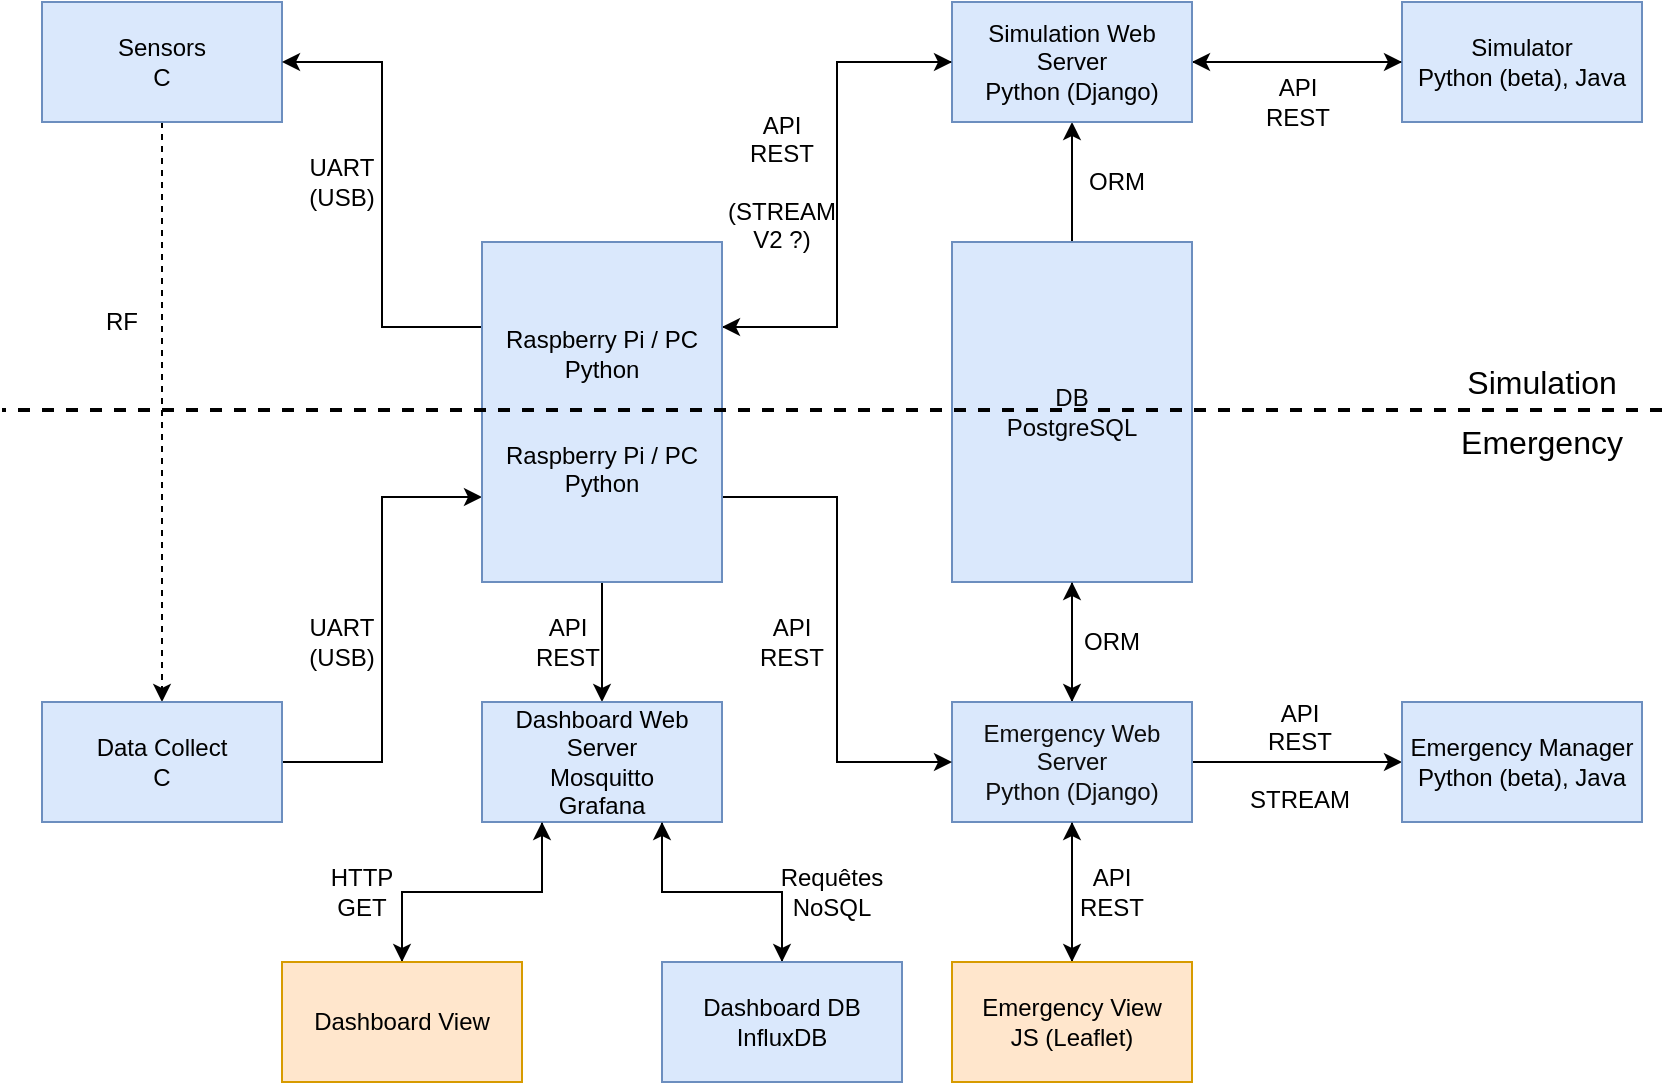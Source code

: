 <mxfile version="12.4.2" type="device" pages="1"><diagram id="MbwqEHukqG4V0eYiKK4b" name="Page-1"><mxGraphModel dx="1186" dy="875" grid="1" gridSize="10" guides="1" tooltips="1" connect="1" arrows="1" fold="1" page="1" pageScale="1" pageWidth="850" pageHeight="1100" math="0" shadow="0"><root><mxCell id="0"/><mxCell id="1" parent="0"/><mxCell id="P2sJHOD4gCiqHtTyv8vV-27" style="edgeStyle=orthogonalEdgeStyle;rounded=0;orthogonalLoop=1;jettySize=auto;html=1;exitX=0.5;exitY=1;exitDx=0;exitDy=0;entryX=0.5;entryY=0;entryDx=0;entryDy=0;dashed=1;labelBorderColor=none;" parent="1" source="P2sJHOD4gCiqHtTyv8vV-2" target="P2sJHOD4gCiqHtTyv8vV-7" edge="1"><mxGeometry relative="1" as="geometry"/></mxCell><mxCell id="P2sJHOD4gCiqHtTyv8vV-2" value="&lt;div&gt;Sensors&lt;/div&gt;&lt;div&gt;C&lt;/div&gt;" style="rounded=0;whiteSpace=wrap;html=1;fillColor=#dae8fc;strokeColor=#6c8ebf;labelBorderColor=none;fontColor=#000000;" parent="1" vertex="1"><mxGeometry x="30" y="230" width="120" height="60" as="geometry"/></mxCell><mxCell id="P2sJHOD4gCiqHtTyv8vV-20" style="edgeStyle=orthogonalEdgeStyle;rounded=0;orthogonalLoop=1;jettySize=auto;html=1;exitX=0;exitY=0.5;exitDx=0;exitDy=0;entryX=1;entryY=0.5;entryDx=0;entryDy=0;labelBorderColor=none;" parent="1" source="P2sJHOD4gCiqHtTyv8vV-3" target="P2sJHOD4gCiqHtTyv8vV-4" edge="1"><mxGeometry relative="1" as="geometry"/></mxCell><mxCell id="P2sJHOD4gCiqHtTyv8vV-3" value="&lt;div&gt;Simulator&lt;/div&gt;&lt;div&gt;Python (beta), Java&lt;/div&gt;" style="rounded=0;whiteSpace=wrap;html=1;fillColor=#dae8fc;strokeColor=#6c8ebf;labelBorderColor=none;fontColor=#000000;" parent="1" vertex="1"><mxGeometry x="710" y="230" width="120" height="60" as="geometry"/></mxCell><mxCell id="P2sJHOD4gCiqHtTyv8vV-21" style="edgeStyle=orthogonalEdgeStyle;rounded=0;orthogonalLoop=1;jettySize=auto;html=1;exitX=0.5;exitY=1;exitDx=0;exitDy=0;entryX=0.5;entryY=0;entryDx=0;entryDy=0;labelBorderColor=none;startArrow=classic;startFill=1;endArrow=none;endFill=0;" parent="1" source="P2sJHOD4gCiqHtTyv8vV-4" target="P2sJHOD4gCiqHtTyv8vV-5" edge="1"><mxGeometry relative="1" as="geometry"/></mxCell><mxCell id="P2sJHOD4gCiqHtTyv8vV-44" style="edgeStyle=orthogonalEdgeStyle;rounded=0;orthogonalLoop=1;jettySize=auto;html=1;exitX=1;exitY=0.5;exitDx=0;exitDy=0;entryX=0;entryY=0.5;entryDx=0;entryDy=0;labelBorderColor=none;" parent="1" source="P2sJHOD4gCiqHtTyv8vV-4" target="P2sJHOD4gCiqHtTyv8vV-3" edge="1"><mxGeometry relative="1" as="geometry"/></mxCell><mxCell id="P2sJHOD4gCiqHtTyv8vV-69" style="edgeStyle=orthogonalEdgeStyle;rounded=0;orthogonalLoop=1;jettySize=auto;html=1;exitX=0;exitY=0.5;exitDx=0;exitDy=0;entryX=1;entryY=0.25;entryDx=0;entryDy=0;strokeWidth=1;labelBorderColor=none;" parent="1" source="P2sJHOD4gCiqHtTyv8vV-4" target="P2sJHOD4gCiqHtTyv8vV-9" edge="1"><mxGeometry relative="1" as="geometry"/></mxCell><mxCell id="P2sJHOD4gCiqHtTyv8vV-4" value="&lt;div&gt;Simulation Web Server&lt;/div&gt;&lt;div&gt;Python (Django)&lt;/div&gt;" style="rounded=0;whiteSpace=wrap;html=1;fillColor=#dae8fc;strokeColor=#6c8ebf;labelBorderColor=none;fontColor=#000000;" parent="1" vertex="1"><mxGeometry x="485" y="230" width="120" height="60" as="geometry"/></mxCell><mxCell id="P2sJHOD4gCiqHtTyv8vV-24" style="edgeStyle=orthogonalEdgeStyle;rounded=0;orthogonalLoop=1;jettySize=auto;html=1;exitX=0.5;exitY=1;exitDx=0;exitDy=0;entryX=0.5;entryY=0;entryDx=0;entryDy=0;labelBorderColor=none;" parent="1" source="P2sJHOD4gCiqHtTyv8vV-5" target="P2sJHOD4gCiqHtTyv8vV-6" edge="1"><mxGeometry relative="1" as="geometry"/></mxCell><mxCell id="P2sJHOD4gCiqHtTyv8vV-5" value="&lt;div&gt;&lt;br&gt;&lt;/div&gt;&lt;div&gt;DB&lt;/div&gt;&lt;div&gt;PostgreSQL&lt;/div&gt;&lt;div&gt;&lt;br&gt;&lt;/div&gt;" style="rounded=0;whiteSpace=wrap;html=1;fillColor=#dae8fc;strokeColor=#6c8ebf;labelBorderColor=none;fontColor=#050505;" parent="1" vertex="1"><mxGeometry x="485" y="350" width="120" height="170" as="geometry"/></mxCell><mxCell id="P2sJHOD4gCiqHtTyv8vV-25" style="edgeStyle=orthogonalEdgeStyle;rounded=0;orthogonalLoop=1;jettySize=auto;html=1;exitX=0.5;exitY=0;exitDx=0;exitDy=0;entryX=0.5;entryY=1;entryDx=0;entryDy=0;labelBorderColor=none;" parent="1" source="P2sJHOD4gCiqHtTyv8vV-6" target="P2sJHOD4gCiqHtTyv8vV-5" edge="1"><mxGeometry relative="1" as="geometry"/></mxCell><mxCell id="P2sJHOD4gCiqHtTyv8vV-29" style="edgeStyle=orthogonalEdgeStyle;rounded=0;orthogonalLoop=1;jettySize=auto;html=1;exitX=0.5;exitY=1;exitDx=0;exitDy=0;entryX=0.5;entryY=0;entryDx=0;entryDy=0;labelBorderColor=none;" parent="1" source="P2sJHOD4gCiqHtTyv8vV-6" target="P2sJHOD4gCiqHtTyv8vV-11" edge="1"><mxGeometry relative="1" as="geometry"/></mxCell><mxCell id="P2sJHOD4gCiqHtTyv8vV-43" style="edgeStyle=orthogonalEdgeStyle;rounded=0;orthogonalLoop=1;jettySize=auto;html=1;exitX=1;exitY=0.5;exitDx=0;exitDy=0;entryX=0;entryY=0.5;entryDx=0;entryDy=0;labelBorderColor=none;" parent="1" source="P2sJHOD4gCiqHtTyv8vV-6" target="P2sJHOD4gCiqHtTyv8vV-10" edge="1"><mxGeometry relative="1" as="geometry"/></mxCell><mxCell id="P2sJHOD4gCiqHtTyv8vV-6" value="&lt;div&gt;Emergency Web Server&lt;/div&gt;&lt;div&gt;Python (Django)&lt;/div&gt;" style="rounded=0;whiteSpace=wrap;html=1;fillColor=#dae8fc;strokeColor=#6c8ebf;labelBorderColor=none;fontColor=#0D0D0D;" parent="1" vertex="1"><mxGeometry x="485" y="580" width="120" height="60" as="geometry"/></mxCell><mxCell id="P2sJHOD4gCiqHtTyv8vV-14" style="edgeStyle=orthogonalEdgeStyle;rounded=0;orthogonalLoop=1;jettySize=auto;html=1;exitX=1;exitY=0.5;exitDx=0;exitDy=0;entryX=0;entryY=0.75;entryDx=0;entryDy=0;labelBorderColor=none;" parent="1" source="P2sJHOD4gCiqHtTyv8vV-7" target="P2sJHOD4gCiqHtTyv8vV-9" edge="1"><mxGeometry relative="1" as="geometry"/></mxCell><mxCell id="P2sJHOD4gCiqHtTyv8vV-7" value="&lt;div&gt;Data Collect&lt;/div&gt;&lt;div&gt;C&lt;/div&gt;" style="rounded=0;whiteSpace=wrap;html=1;fillColor=#dae8fc;strokeColor=#6c8ebf;labelBorderColor=none;fontColor=#000000;" parent="1" vertex="1"><mxGeometry x="30" y="580" width="120" height="60" as="geometry"/></mxCell><mxCell id="P2sJHOD4gCiqHtTyv8vV-28" style="edgeStyle=orthogonalEdgeStyle;rounded=0;orthogonalLoop=1;jettySize=auto;html=1;exitX=0;exitY=0.25;exitDx=0;exitDy=0;entryX=1;entryY=0.5;entryDx=0;entryDy=0;labelBorderColor=none;" parent="1" source="P2sJHOD4gCiqHtTyv8vV-9" target="P2sJHOD4gCiqHtTyv8vV-2" edge="1"><mxGeometry relative="1" as="geometry"/></mxCell><mxCell id="P2sJHOD4gCiqHtTyv8vV-31" style="edgeStyle=orthogonalEdgeStyle;rounded=0;orthogonalLoop=1;jettySize=auto;html=1;exitX=1;exitY=0.75;exitDx=0;exitDy=0;entryX=0;entryY=0.5;entryDx=0;entryDy=0;labelBorderColor=none;" parent="1" source="P2sJHOD4gCiqHtTyv8vV-9" target="P2sJHOD4gCiqHtTyv8vV-6" edge="1"><mxGeometry relative="1" as="geometry"/></mxCell><mxCell id="P2sJHOD4gCiqHtTyv8vV-35" style="edgeStyle=orthogonalEdgeStyle;rounded=0;orthogonalLoop=1;jettySize=auto;html=1;exitX=0.5;exitY=1;exitDx=0;exitDy=0;entryX=0.5;entryY=0;entryDx=0;entryDy=0;labelBorderColor=none;" parent="1" source="P2sJHOD4gCiqHtTyv8vV-9" target="P2sJHOD4gCiqHtTyv8vV-12" edge="1"><mxGeometry relative="1" as="geometry"/></mxCell><mxCell id="P2sJHOD4gCiqHtTyv8vV-68" style="edgeStyle=orthogonalEdgeStyle;rounded=0;orthogonalLoop=1;jettySize=auto;html=1;exitX=1;exitY=0.25;exitDx=0;exitDy=0;entryX=0;entryY=0.5;entryDx=0;entryDy=0;strokeWidth=1;labelBorderColor=none;" parent="1" source="P2sJHOD4gCiqHtTyv8vV-9" target="P2sJHOD4gCiqHtTyv8vV-4" edge="1"><mxGeometry relative="1" as="geometry"/></mxCell><mxCell id="P2sJHOD4gCiqHtTyv8vV-9" value="&lt;div&gt;Raspberry Pi / PC&lt;/div&gt;&lt;div&gt;Python&lt;/div&gt;&lt;div&gt;&lt;br&gt;&lt;/div&gt;&lt;div&gt;&lt;br&gt;&lt;/div&gt;&lt;div&gt;Raspberry Pi / PC&lt;/div&gt;&lt;div&gt;Python&lt;br&gt;&lt;/div&gt;" style="rounded=0;whiteSpace=wrap;html=1;fillColor=#dae8fc;strokeColor=#6c8ebf;labelBorderColor=none;fontColor=#000000;" parent="1" vertex="1"><mxGeometry x="250" y="350" width="120" height="170" as="geometry"/></mxCell><mxCell id="P2sJHOD4gCiqHtTyv8vV-10" value="&lt;div&gt;Emergency Manager&lt;/div&gt;&lt;div&gt;Python (beta), Java&lt;br&gt;&lt;/div&gt;" style="rounded=0;whiteSpace=wrap;html=1;fillColor=#dae8fc;strokeColor=#6c8ebf;labelBorderColor=none;fontColor=#000000;" parent="1" vertex="1"><mxGeometry x="710" y="580" width="120" height="60" as="geometry"/></mxCell><mxCell id="P2sJHOD4gCiqHtTyv8vV-30" style="edgeStyle=orthogonalEdgeStyle;rounded=0;orthogonalLoop=1;jettySize=auto;html=1;exitX=0.5;exitY=0;exitDx=0;exitDy=0;entryX=0.5;entryY=1;entryDx=0;entryDy=0;labelBorderColor=none;" parent="1" source="P2sJHOD4gCiqHtTyv8vV-11" target="P2sJHOD4gCiqHtTyv8vV-6" edge="1"><mxGeometry relative="1" as="geometry"/></mxCell><mxCell id="P2sJHOD4gCiqHtTyv8vV-11" value="&lt;div&gt;Emergency View&lt;/div&gt;&lt;div&gt;JS (Leaflet)&lt;br&gt;&lt;/div&gt;" style="rounded=0;whiteSpace=wrap;html=1;fillColor=#ffe6cc;strokeColor=#d79b00;labelBorderColor=none;fontColor=#000000;" parent="1" vertex="1"><mxGeometry x="485" y="710" width="120" height="60" as="geometry"/></mxCell><mxCell id="P2sJHOD4gCiqHtTyv8vV-37" style="edgeStyle=orthogonalEdgeStyle;rounded=0;orthogonalLoop=1;jettySize=auto;html=1;exitX=0.25;exitY=1;exitDx=0;exitDy=0;entryX=0.5;entryY=0;entryDx=0;entryDy=0;labelBorderColor=none;" parent="1" source="P2sJHOD4gCiqHtTyv8vV-12" target="P2sJHOD4gCiqHtTyv8vV-36" edge="1"><mxGeometry relative="1" as="geometry"/></mxCell><mxCell id="P2sJHOD4gCiqHtTyv8vV-40" style="edgeStyle=orthogonalEdgeStyle;rounded=0;orthogonalLoop=1;jettySize=auto;html=1;exitX=0.75;exitY=1;exitDx=0;exitDy=0;entryX=0.5;entryY=0;entryDx=0;entryDy=0;labelBorderColor=none;" parent="1" source="P2sJHOD4gCiqHtTyv8vV-12" target="P2sJHOD4gCiqHtTyv8vV-39" edge="1"><mxGeometry relative="1" as="geometry"/></mxCell><mxCell id="P2sJHOD4gCiqHtTyv8vV-12" value="&lt;div&gt;Dashboard Web Server&lt;/div&gt;&lt;div&gt;Mosquitto&lt;/div&gt;&lt;div&gt;Grafana&lt;/div&gt;" style="rounded=0;whiteSpace=wrap;html=1;fillColor=#dae8fc;strokeColor=#6c8ebf;labelBorderColor=none;fontColor=#000000;" parent="1" vertex="1"><mxGeometry x="250" y="580" width="120" height="60" as="geometry"/></mxCell><mxCell id="P2sJHOD4gCiqHtTyv8vV-42" style="edgeStyle=orthogonalEdgeStyle;rounded=0;orthogonalLoop=1;jettySize=auto;html=1;exitX=0.5;exitY=0;exitDx=0;exitDy=0;entryX=0.25;entryY=1;entryDx=0;entryDy=0;labelBorderColor=none;" parent="1" source="P2sJHOD4gCiqHtTyv8vV-36" target="P2sJHOD4gCiqHtTyv8vV-12" edge="1"><mxGeometry relative="1" as="geometry"/></mxCell><mxCell id="P2sJHOD4gCiqHtTyv8vV-36" value="&lt;div&gt;Dashboard View&lt;/div&gt;" style="rounded=0;whiteSpace=wrap;html=1;fillColor=#ffe6cc;strokeColor=#d79b00;labelBorderColor=none;fontColor=#000000;" parent="1" vertex="1"><mxGeometry x="150" y="710" width="120" height="60" as="geometry"/></mxCell><mxCell id="P2sJHOD4gCiqHtTyv8vV-41" style="edgeStyle=orthogonalEdgeStyle;rounded=0;orthogonalLoop=1;jettySize=auto;html=1;exitX=0.5;exitY=0;exitDx=0;exitDy=0;entryX=0.75;entryY=1;entryDx=0;entryDy=0;labelBorderColor=none;" parent="1" source="P2sJHOD4gCiqHtTyv8vV-39" target="P2sJHOD4gCiqHtTyv8vV-12" edge="1"><mxGeometry relative="1" as="geometry"/></mxCell><mxCell id="P2sJHOD4gCiqHtTyv8vV-39" value="&lt;div&gt;Dashboard DB&lt;/div&gt;&lt;div&gt;InfluxDB&lt;/div&gt;" style="rounded=0;whiteSpace=wrap;html=1;fillColor=#dae8fc;strokeColor=#6c8ebf;labelBorderColor=none;fontColor=#000000;" parent="1" vertex="1"><mxGeometry x="340" y="710" width="120" height="60" as="geometry"/></mxCell><mxCell id="P2sJHOD4gCiqHtTyv8vV-46" value="&lt;div&gt;API &lt;br&gt;&lt;/div&gt;&lt;div&gt;REST&lt;/div&gt;" style="text;html=1;strokeColor=none;fillColor=none;align=center;verticalAlign=middle;whiteSpace=wrap;rounded=0;labelBorderColor=none;" parent="1" vertex="1"><mxGeometry x="637.5" y="270" width="40" height="20" as="geometry"/></mxCell><mxCell id="P2sJHOD4gCiqHtTyv8vV-48" value="&lt;div&gt;RF&lt;/div&gt;" style="text;html=1;strokeColor=none;fillColor=none;align=center;verticalAlign=middle;whiteSpace=wrap;rounded=0;labelBorderColor=none;" parent="1" vertex="1"><mxGeometry x="50" y="380" width="40" height="20" as="geometry"/></mxCell><mxCell id="P2sJHOD4gCiqHtTyv8vV-49" value="&lt;div&gt;ORM&lt;/div&gt;" style="text;html=1;strokeColor=none;fillColor=none;align=center;verticalAlign=middle;whiteSpace=wrap;rounded=0;labelBorderColor=none;" parent="1" vertex="1"><mxGeometry x="550" y="310" width="35" height="20" as="geometry"/></mxCell><mxCell id="P2sJHOD4gCiqHtTyv8vV-50" value="&lt;div&gt;ORM&lt;/div&gt;" style="text;html=1;strokeColor=none;fillColor=none;align=center;verticalAlign=middle;whiteSpace=wrap;rounded=0;labelBorderColor=none;" parent="1" vertex="1"><mxGeometry x="545" y="540" width="40" height="20" as="geometry"/></mxCell><mxCell id="P2sJHOD4gCiqHtTyv8vV-52" value="&lt;div&gt;API &lt;br&gt;&lt;/div&gt;&lt;div&gt;REST&lt;/div&gt;" style="text;html=1;strokeColor=none;fillColor=none;align=center;verticalAlign=middle;whiteSpace=wrap;rounded=0;labelBorderColor=none;" parent="1" vertex="1"><mxGeometry x="545" y="665" width="40" height="20" as="geometry"/></mxCell><mxCell id="P2sJHOD4gCiqHtTyv8vV-54" value="&lt;div&gt;UART (USB)&lt;/div&gt;" style="text;html=1;strokeColor=none;fillColor=none;align=center;verticalAlign=middle;whiteSpace=wrap;rounded=0;labelBorderColor=none;" parent="1" vertex="1"><mxGeometry x="160" y="310" width="40" height="20" as="geometry"/></mxCell><mxCell id="P2sJHOD4gCiqHtTyv8vV-55" value="&lt;div&gt;UART (USB)&lt;/div&gt;" style="text;html=1;strokeColor=none;fillColor=none;align=center;verticalAlign=middle;whiteSpace=wrap;rounded=0;labelBorderColor=none;" parent="1" vertex="1"><mxGeometry x="160" y="540" width="40" height="20" as="geometry"/></mxCell><mxCell id="P2sJHOD4gCiqHtTyv8vV-57" value="&lt;div&gt;API &lt;br&gt;&lt;/div&gt;&lt;div&gt;REST&lt;/div&gt;" style="text;html=1;strokeColor=none;fillColor=none;align=center;verticalAlign=middle;whiteSpace=wrap;rounded=0;labelBorderColor=none;" parent="1" vertex="1"><mxGeometry x="385" y="540" width="40" height="20" as="geometry"/></mxCell><mxCell id="P2sJHOD4gCiqHtTyv8vV-58" value="&lt;div&gt;API &lt;br&gt;&lt;/div&gt;&lt;div&gt;REST&lt;/div&gt;&lt;div&gt;&lt;br&gt;&lt;/div&gt;&lt;div&gt;(STREAM V2 ?)&lt;/div&gt;" style="text;html=1;strokeColor=none;fillColor=none;align=center;verticalAlign=middle;whiteSpace=wrap;rounded=0;labelBorderColor=none;" parent="1" vertex="1"><mxGeometry x="380" y="310" width="40" height="20" as="geometry"/></mxCell><mxCell id="P2sJHOD4gCiqHtTyv8vV-59" value="&lt;div&gt;API &lt;br&gt;&lt;/div&gt;&lt;div&gt;REST&lt;/div&gt;" style="text;html=1;strokeColor=none;fillColor=none;align=center;verticalAlign=middle;whiteSpace=wrap;rounded=0;labelBorderColor=none;" parent="1" vertex="1"><mxGeometry x="272.5" y="540" width="40" height="20" as="geometry"/></mxCell><mxCell id="P2sJHOD4gCiqHtTyv8vV-60" value="&lt;div&gt;HTTP GET&lt;/div&gt;" style="text;html=1;strokeColor=none;fillColor=none;align=center;verticalAlign=middle;whiteSpace=wrap;rounded=0;labelBorderColor=none;" parent="1" vertex="1"><mxGeometry x="170" y="665" width="40" height="20" as="geometry"/></mxCell><mxCell id="P2sJHOD4gCiqHtTyv8vV-61" value="&lt;div&gt;Requêtes NoSQL&lt;/div&gt;" style="text;html=1;strokeColor=none;fillColor=none;align=center;verticalAlign=middle;whiteSpace=wrap;rounded=0;labelBorderColor=none;" parent="1" vertex="1"><mxGeometry x="405" y="665" width="40" height="20" as="geometry"/></mxCell><mxCell id="P2sJHOD4gCiqHtTyv8vV-62" value="" style="endArrow=none;dashed=1;html=1;strokeWidth=2;labelBorderColor=none;fontColor=#080808;" parent="1" edge="1"><mxGeometry width="50" height="50" relative="1" as="geometry"><mxPoint x="840" y="434" as="sourcePoint"/><mxPoint x="10" y="434" as="targetPoint"/></mxGeometry></mxCell><mxCell id="P2sJHOD4gCiqHtTyv8vV-65" value="&lt;div style=&quot;font-size: 16px&quot;&gt;&lt;font style=&quot;font-size: 16px&quot;&gt;Simulation&lt;/font&gt;&lt;/div&gt;" style="text;html=1;strokeColor=none;fillColor=none;align=center;verticalAlign=middle;whiteSpace=wrap;rounded=0;labelBorderColor=none;" parent="1" vertex="1"><mxGeometry x="760" y="410" width="40" height="20" as="geometry"/></mxCell><mxCell id="P2sJHOD4gCiqHtTyv8vV-66" value="&lt;div style=&quot;font-size: 16px&quot;&gt;&lt;font style=&quot;font-size: 16px&quot;&gt;Emergency&lt;/font&gt;&lt;/div&gt;" style="text;html=1;strokeColor=none;fillColor=none;align=center;verticalAlign=middle;whiteSpace=wrap;rounded=0;labelBorderColor=none;" parent="1" vertex="1"><mxGeometry x="760" y="440" width="40" height="20" as="geometry"/></mxCell><mxCell id="P2sJHOD4gCiqHtTyv8vV-51" value="&lt;div&gt;API &lt;br&gt;&lt;/div&gt;&lt;div&gt;REST&lt;/div&gt;&lt;div&gt;&lt;br&gt;&lt;/div&gt;&lt;div&gt;STREAM&lt;/div&gt;" style="text;html=1;strokeColor=none;fillColor=none;align=center;verticalAlign=middle;whiteSpace=wrap;rounded=0;labelBorderColor=none;" parent="1" vertex="1"><mxGeometry x="638.5" y="597" width="40" height="20" as="geometry"/></mxCell></root></mxGraphModel></diagram></mxfile>